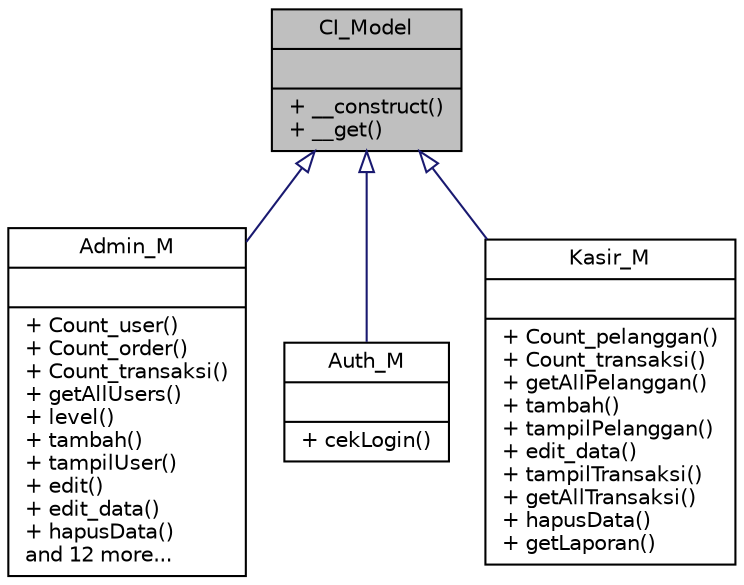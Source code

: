 digraph "CI_Model"
{
 // LATEX_PDF_SIZE
  edge [fontname="Helvetica",fontsize="10",labelfontname="Helvetica",labelfontsize="10"];
  node [fontname="Helvetica",fontsize="10",shape=record];
  Node0 [label="{CI_Model\n||+ __construct()\l+ __get()\l}",height=0.2,width=0.4,color="black", fillcolor="grey75", style="filled", fontcolor="black",tooltip=" "];
  Node0 -> Node1 [dir="back",color="midnightblue",fontsize="10",style="solid",arrowtail="onormal",fontname="Helvetica"];
  Node1 [label="{Admin_M\n||+ Count_user()\l+ Count_order()\l+ Count_transaksi()\l+ getAllUsers()\l+ level()\l+ tambah()\l+ tampilUser()\l+ edit()\l+ edit_data()\l+ hapusData()\land 12 more...\l}",height=0.2,width=0.4,color="black", fillcolor="white", style="filled",URL="$class_admin___m.html",tooltip=" "];
  Node0 -> Node2 [dir="back",color="midnightblue",fontsize="10",style="solid",arrowtail="onormal",fontname="Helvetica"];
  Node2 [label="{Auth_M\n||+ cekLogin()\l}",height=0.2,width=0.4,color="black", fillcolor="white", style="filled",URL="$class_auth___m.html",tooltip=" "];
  Node0 -> Node3 [dir="back",color="midnightblue",fontsize="10",style="solid",arrowtail="onormal",fontname="Helvetica"];
  Node3 [label="{Kasir_M\n||+ Count_pelanggan()\l+ Count_transaksi()\l+ getAllPelanggan()\l+ tambah()\l+ tampilPelanggan()\l+ edit_data()\l+ tampilTransaksi()\l+ getAllTransaksi()\l+ hapusData()\l+ getLaporan()\l}",height=0.2,width=0.4,color="black", fillcolor="white", style="filled",URL="$class_kasir___m.html",tooltip=" "];
}
